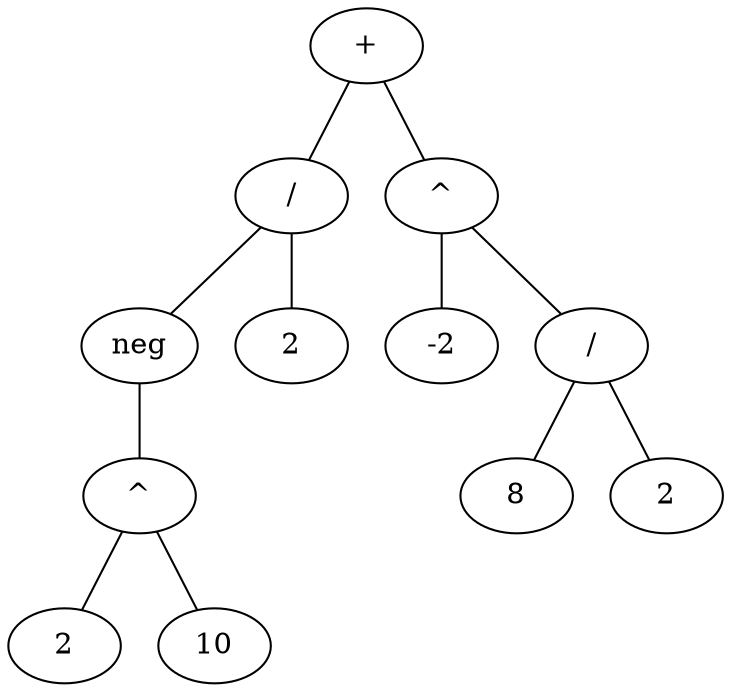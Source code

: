 graph Example {
	ID_93c2edf36d264ed3bd17f01311072dc4 [label="+"]
	ID_bf8c9de91d734599a04389aae7fa6133 [label="/"]
	ID_19c31b23a7fc424c903874967131238e [label="neg"]
	ID_6a74143173a94b89b1defe378cd2daab [label="^"]
	ID_ea384c4d37df4e14a641f5f657eb56f4 [label="2"]
	ID_6a74143173a94b89b1defe378cd2daab -- ID_ea384c4d37df4e14a641f5f657eb56f4
	ID_6051b82140c046b1b370774d5980bc0a [label="10"]
	ID_6a74143173a94b89b1defe378cd2daab -- ID_6051b82140c046b1b370774d5980bc0a
	ID_19c31b23a7fc424c903874967131238e -- ID_6a74143173a94b89b1defe378cd2daab
	ID_bf8c9de91d734599a04389aae7fa6133 -- ID_19c31b23a7fc424c903874967131238e
	ID_c0793cc595c14e5a9edec4cad6b8d9b6 [label="2"]
	ID_bf8c9de91d734599a04389aae7fa6133 -- ID_c0793cc595c14e5a9edec4cad6b8d9b6
	ID_93c2edf36d264ed3bd17f01311072dc4 -- ID_bf8c9de91d734599a04389aae7fa6133
	ID_717d8b5dc78a4348b5a442b5ef067079 [label="^"]
	ID_49bdef358e044a74a7b8ca0078298dd9 [label="-2"]
	ID_717d8b5dc78a4348b5a442b5ef067079 -- ID_49bdef358e044a74a7b8ca0078298dd9
	ID_92c25920a326469ba66c508f371de7ae [label="/"]
	ID_faaf2711bde64013817110962c85929e [label="8"]
	ID_92c25920a326469ba66c508f371de7ae -- ID_faaf2711bde64013817110962c85929e
	ID_751ea0b52b4e4398850873587b9c7dde [label="2"]
	ID_92c25920a326469ba66c508f371de7ae -- ID_751ea0b52b4e4398850873587b9c7dde
	ID_717d8b5dc78a4348b5a442b5ef067079 -- ID_92c25920a326469ba66c508f371de7ae
	ID_93c2edf36d264ed3bd17f01311072dc4 -- ID_717d8b5dc78a4348b5a442b5ef067079

}
